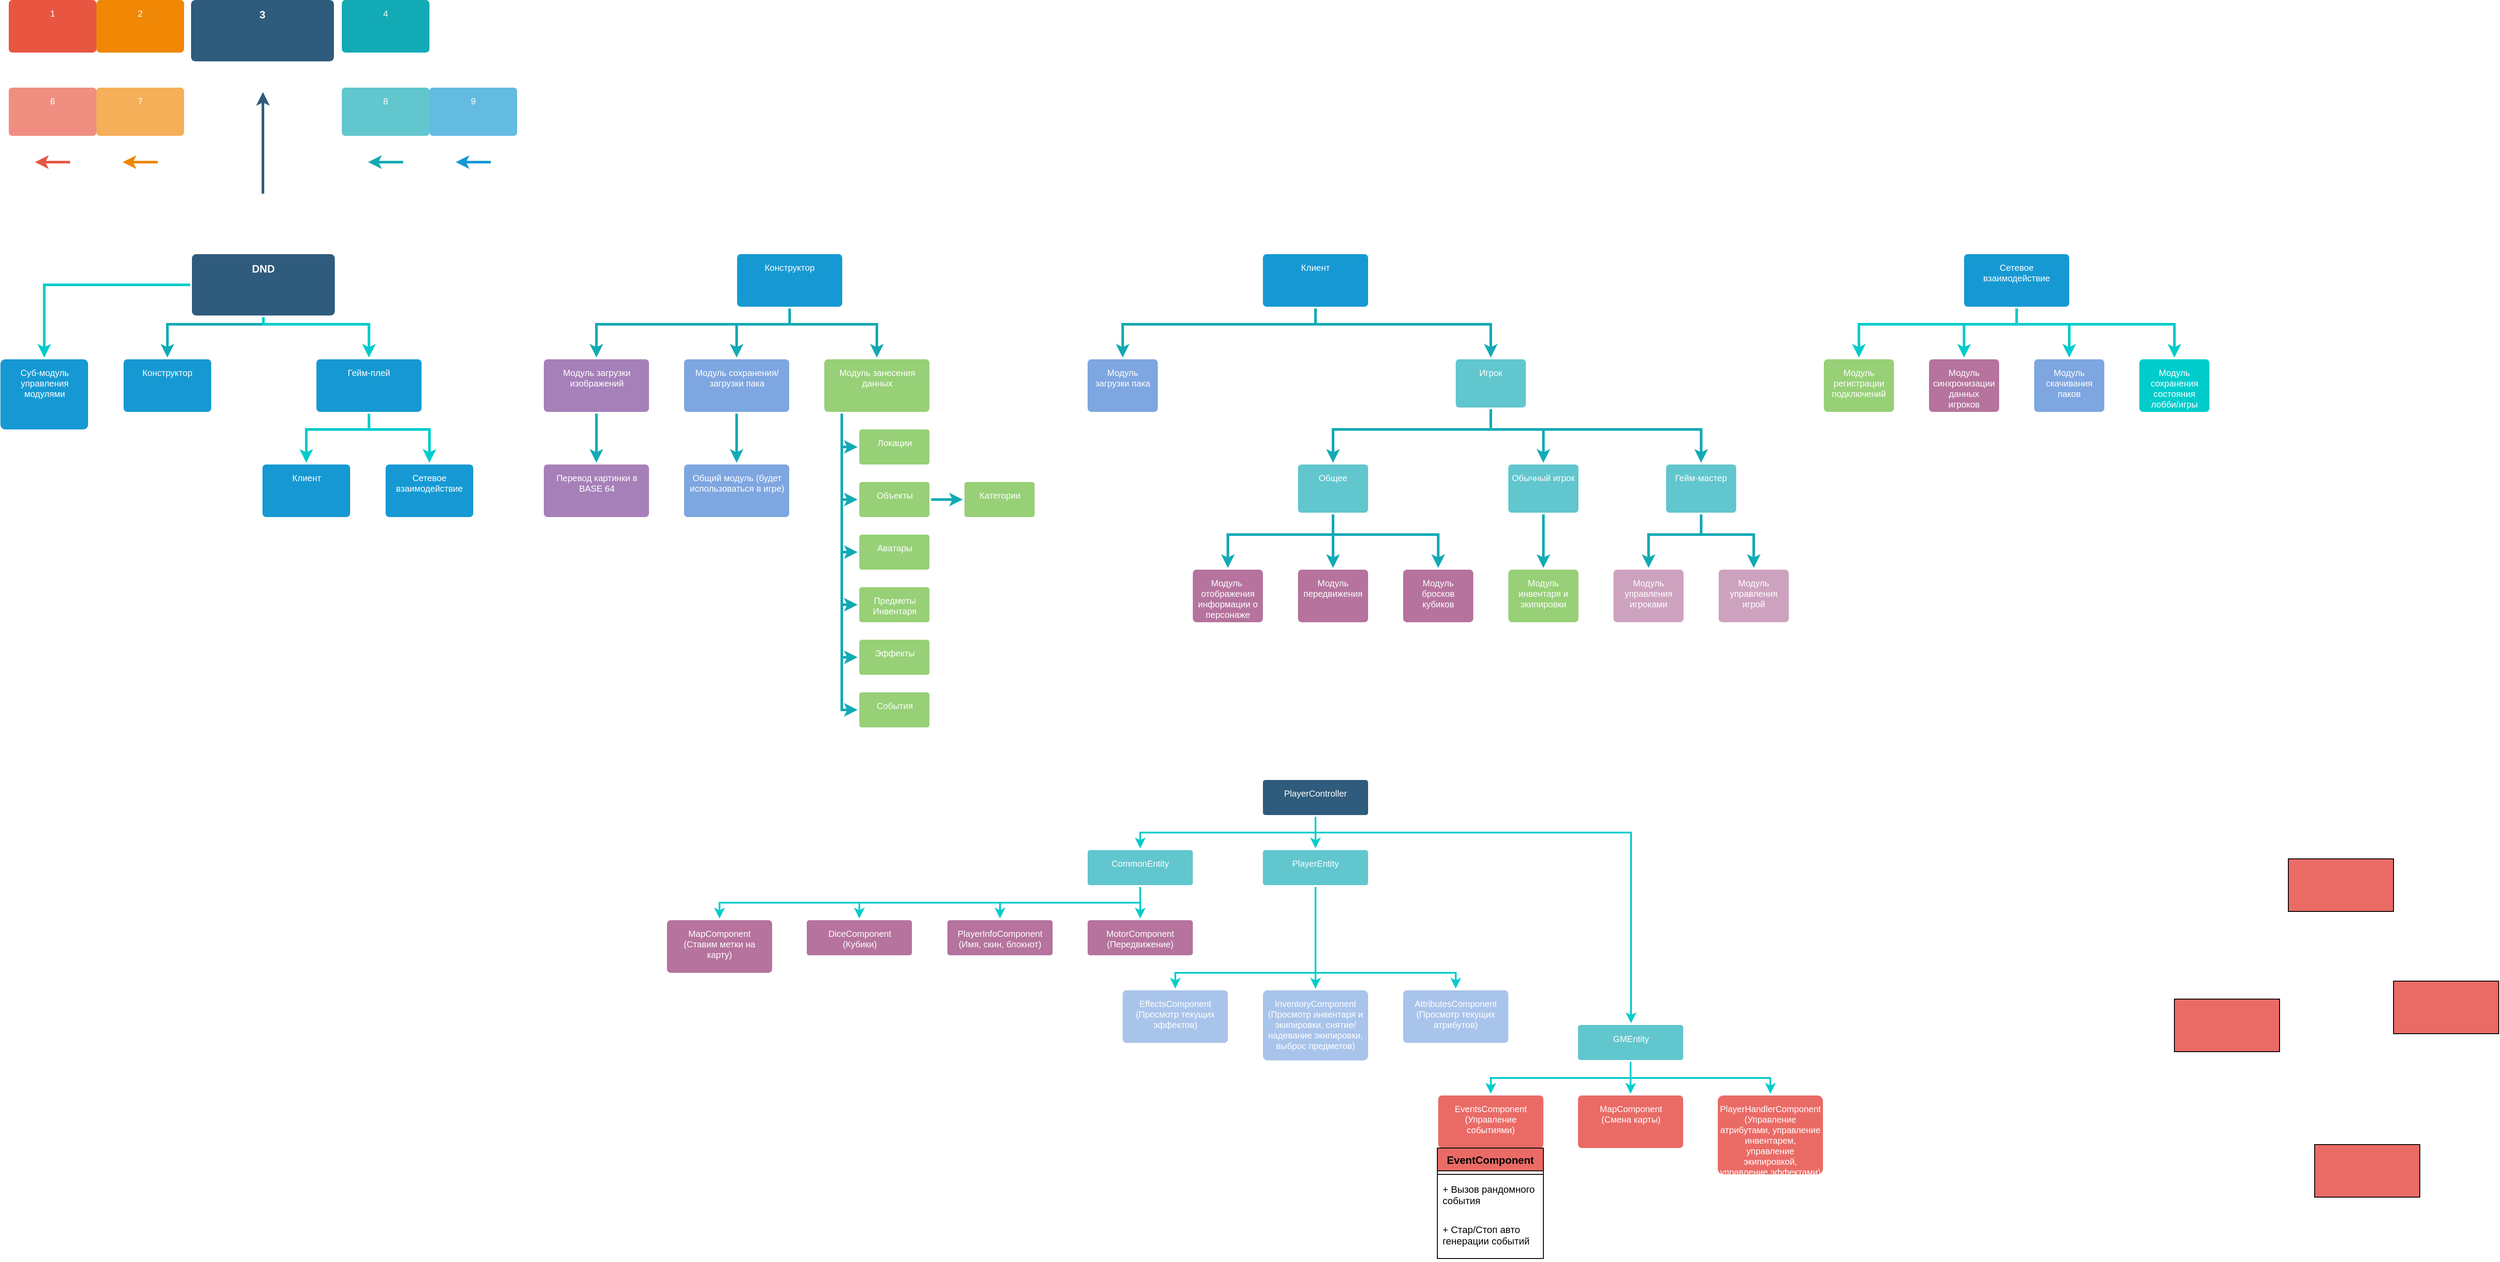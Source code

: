 <mxfile version="11.1.4" type="device"><diagram id="6a731a19-8d31-9384-78a2-239565b7b9f0" name="Page-1"><mxGraphModel dx="1585" dy="1262" grid="1" gridSize="10" guides="1" tooltips="1" connect="1" arrows="1" fold="1" page="1" pageScale="1" pageWidth="600" pageHeight="600" background="#ffffff" math="0" shadow="0"><root><mxCell id="0"/><mxCell id="1" parent="0"/><mxCell id="619mCQ2Z58gHVbzveCcw-1781" value="1" style="rounded=1;whiteSpace=wrap;html=1;shadow=0;labelBackgroundColor=none;strokeColor=none;strokeWidth=3;fillColor=#E85642;fontFamily=Helvetica;fontSize=10;fontColor=#FFFFFF;align=center;spacing=5;fontStyle=0;arcSize=7;perimeterSpacing=2;verticalAlign=top;" parent="1" vertex="1"><mxGeometry x="9" y="-250" width="100" height="60" as="geometry"/></mxCell><mxCell id="619mCQ2Z58gHVbzveCcw-1783" value="2" style="rounded=1;whiteSpace=wrap;html=1;shadow=0;labelBackgroundColor=none;strokeColor=none;strokeWidth=3;fillColor=#F08705;fontFamily=Helvetica;fontSize=10;fontColor=#FFFFFF;align=center;spacing=5;fontStyle=0;arcSize=7;perimeterSpacing=2;verticalAlign=top;" parent="1" vertex="1"><mxGeometry x="109" y="-250" width="100" height="60" as="geometry"/></mxCell><mxCell id="619mCQ2Z58gHVbzveCcw-1784" value="4" style="rounded=1;whiteSpace=wrap;html=1;shadow=0;labelBackgroundColor=none;strokeColor=none;strokeWidth=3;fillColor=#12AAB5;fontFamily=Helvetica;fontSize=10;fontColor=#FFFFFF;align=center;spacing=5;fontStyle=0;arcSize=7;perimeterSpacing=2;verticalAlign=top;" parent="1" vertex="1"><mxGeometry x="389" y="-250" width="100" height="60" as="geometry"/></mxCell><mxCell id="619mCQ2Z58gHVbzveCcw-1785" value="Клиент" style="rounded=1;whiteSpace=wrap;html=1;shadow=0;labelBackgroundColor=none;strokeColor=none;strokeWidth=3;fillColor=#1699D3;fontFamily=Helvetica;fontSize=10;fontColor=#FFFFFF;align=center;spacing=5;fontStyle=0;arcSize=7;perimeterSpacing=2;verticalAlign=top;" parent="1" vertex="1"><mxGeometry x="298.5" y="280" width="100" height="60" as="geometry"/></mxCell><mxCell id="619mCQ2Z58gHVbzveCcw-1786" value="3" style="rounded=1;whiteSpace=wrap;html=1;shadow=0;labelBackgroundColor=none;strokeColor=none;strokeWidth=3;fillColor=#2F5B7C;fontFamily=Helvetica;fontSize=12;fontColor=#FFFFFF;align=center;fontStyle=1;spacing=5;arcSize=7;perimeterSpacing=2;verticalAlign=top;" parent="1" vertex="1"><mxGeometry x="217" y="-250" width="163" height="70" as="geometry"/></mxCell><mxCell id="619mCQ2Z58gHVbzveCcw-1787" value="6" style="rounded=1;whiteSpace=wrap;html=1;shadow=0;labelBackgroundColor=none;strokeColor=none;strokeWidth=3;fillColor=#f08e81;fontFamily=Helvetica;fontSize=10;fontColor=#FFFFFF;align=center;spacing=5;fontStyle=0;arcSize=7;perimeterSpacing=2;verticalAlign=top;" parent="1" vertex="1"><mxGeometry x="9" y="-150" width="100" height="55" as="geometry"/></mxCell><mxCell id="619mCQ2Z58gHVbzveCcw-1788" value="7" style="rounded=1;whiteSpace=wrap;html=1;shadow=0;labelBackgroundColor=none;strokeColor=none;strokeWidth=3;fillColor=#F5AF58;fontFamily=Helvetica;fontSize=10;fontColor=#FFFFFF;align=center;spacing=5;arcSize=7;perimeterSpacing=2;fontStyle=0;verticalAlign=top;" parent="1" vertex="1"><mxGeometry x="109" y="-150" width="100" height="55" as="geometry"/></mxCell><mxCell id="619mCQ2Z58gHVbzveCcw-1790" value="8" style="rounded=1;whiteSpace=wrap;html=1;shadow=0;labelBackgroundColor=none;strokeColor=none;strokeWidth=3;fillColor=#61C6CE;fontFamily=Helvetica;fontSize=10;fontColor=#FFFFFF;align=center;spacing=5;fontStyle=0;arcSize=7;perimeterSpacing=2;verticalAlign=top;" parent="1" vertex="1"><mxGeometry x="389" y="-150" width="100" height="55" as="geometry"/></mxCell><mxCell id="619mCQ2Z58gHVbzveCcw-1793" value="9" style="rounded=1;whiteSpace=wrap;html=1;shadow=0;labelBackgroundColor=none;strokeColor=none;strokeWidth=3;fillColor=#64BBE2;fontFamily=Helvetica;fontSize=10;fontColor=#FFFFFF;align=center;spacing=5;arcSize=7;perimeterSpacing=2;fontStyle=0;verticalAlign=top;" parent="1" vertex="1"><mxGeometry x="489" y="-150" width="100" height="55" as="geometry"/></mxCell><mxCell id="619mCQ2Z58gHVbzveCcw-1796" value="" style="edgeStyle=none;rounded=1;jumpStyle=none;html=1;shadow=0;labelBackgroundColor=none;startArrow=none;startFill=0;jettySize=auto;orthogonalLoop=1;strokeColor=#E85642;strokeWidth=3;fontFamily=Helvetica;fontSize=14;fontColor=#FFFFFF;spacing=5;fontStyle=1;fillColor=#b0e3e6;" parent="1" edge="1"><mxGeometry relative="1" as="geometry"><mxPoint x="79" y="-65" as="sourcePoint"/><mxPoint x="39" y="-65" as="targetPoint"/></mxGeometry></mxCell><mxCell id="619mCQ2Z58gHVbzveCcw-1797" value="" style="edgeStyle=none;rounded=1;jumpStyle=none;html=1;shadow=0;labelBackgroundColor=none;startArrow=none;startFill=0;jettySize=auto;orthogonalLoop=1;strokeColor=#F08705;strokeWidth=3;fontFamily=Helvetica;fontSize=14;fontColor=#FFFFFF;spacing=5;fontStyle=1;fillColor=#b0e3e6;" parent="1" edge="1"><mxGeometry relative="1" as="geometry"><mxPoint x="179" y="-65" as="sourcePoint"/><mxPoint x="139" y="-65" as="targetPoint"/></mxGeometry></mxCell><mxCell id="619mCQ2Z58gHVbzveCcw-1798" value="" style="edgeStyle=none;rounded=1;jumpStyle=none;html=1;shadow=0;labelBackgroundColor=none;startArrow=none;startFill=0;jettySize=auto;orthogonalLoop=1;strokeColor=#12AAB5;strokeWidth=3;fontFamily=Helvetica;fontSize=14;fontColor=#FFFFFF;spacing=5;fontStyle=1;fillColor=#b0e3e6;" parent="1" edge="1"><mxGeometry relative="1" as="geometry"><mxPoint x="459" y="-65" as="sourcePoint"/><mxPoint x="419" y="-65" as="targetPoint"/></mxGeometry></mxCell><mxCell id="619mCQ2Z58gHVbzveCcw-1799" value="" style="edgeStyle=none;rounded=1;jumpStyle=none;html=1;shadow=0;labelBackgroundColor=none;startArrow=none;startFill=0;jettySize=auto;orthogonalLoop=1;strokeColor=#1699D3;strokeWidth=3;fontFamily=Helvetica;fontSize=14;fontColor=#FFFFFF;spacing=5;fontStyle=1;fillColor=#b0e3e6;" parent="1" edge="1"><mxGeometry relative="1" as="geometry"><mxPoint x="559" y="-65" as="sourcePoint"/><mxPoint x="519" y="-65" as="targetPoint"/></mxGeometry></mxCell><mxCell id="619mCQ2Z58gHVbzveCcw-1801" value="" style="edgeStyle=none;rounded=0;jumpStyle=none;html=1;shadow=0;labelBackgroundColor=none;startArrow=none;startFill=0;endArrow=classic;endFill=1;jettySize=auto;orthogonalLoop=1;strokeColor=#2F5B7C;strokeWidth=3;fontFamily=Helvetica;fontSize=16;fontColor=#23445D;spacing=5;" parent="1" edge="1"><mxGeometry relative="1" as="geometry"><mxPoint x="299" y="-29" as="sourcePoint"/><mxPoint x="299" y="-145.0" as="targetPoint"/></mxGeometry></mxCell><mxCell id="kPQQDektkyVOvKK3KFcQ-6" style="edgeStyle=orthogonalEdgeStyle;rounded=0;orthogonalLoop=1;jettySize=auto;html=1;entryX=0.5;entryY=0;entryDx=0;entryDy=0;strokeColor=#12AAB5;strokeWidth=3;" parent="1" source="kPQQDektkyVOvKK3KFcQ-1" target="kPQQDektkyVOvKK3KFcQ-4" edge="1"><mxGeometry relative="1" as="geometry"><Array as="points"><mxPoint x="299" y="120"/><mxPoint x="190" y="120"/></Array></mxGeometry></mxCell><mxCell id="kPQQDektkyVOvKK3KFcQ-91" style="edgeStyle=orthogonalEdgeStyle;rounded=0;orthogonalLoop=1;jettySize=auto;html=1;entryX=0.5;entryY=0;entryDx=0;entryDy=0;strokeColor=#00CCCC;strokeWidth=3;" parent="1" source="kPQQDektkyVOvKK3KFcQ-1" target="kPQQDektkyVOvKK3KFcQ-88" edge="1"><mxGeometry relative="1" as="geometry"><Array as="points"><mxPoint x="299" y="120"/><mxPoint x="420" y="120"/></Array></mxGeometry></mxCell><mxCell id="kPQQDektkyVOvKK3KFcQ-92" style="edgeStyle=orthogonalEdgeStyle;rounded=0;orthogonalLoop=1;jettySize=auto;html=1;entryX=0.5;entryY=0;entryDx=0;entryDy=0;strokeColor=#00CCCC;strokeWidth=3;" parent="1" source="kPQQDektkyVOvKK3KFcQ-1" target="kPQQDektkyVOvKK3KFcQ-86" edge="1"><mxGeometry relative="1" as="geometry"/></mxCell><mxCell id="kPQQDektkyVOvKK3KFcQ-1" value="DND" style="rounded=1;whiteSpace=wrap;html=1;shadow=0;labelBackgroundColor=none;strokeColor=none;strokeWidth=3;fillColor=#2F5B7C;fontFamily=Helvetica;fontSize=12;fontColor=#FFFFFF;align=center;fontStyle=1;spacing=5;arcSize=7;perimeterSpacing=2;verticalAlign=top;" parent="1" vertex="1"><mxGeometry x="218" y="40" width="163" height="70" as="geometry"/></mxCell><mxCell id="kPQQDektkyVOvKK3KFcQ-4" value="Конструктор" style="rounded=1;whiteSpace=wrap;html=1;shadow=0;labelBackgroundColor=none;strokeColor=none;strokeWidth=3;fillColor=#1699D3;fontFamily=Helvetica;fontSize=10;fontColor=#FFFFFF;align=center;spacing=5;fontStyle=0;arcSize=7;perimeterSpacing=2;verticalAlign=top;" parent="1" vertex="1"><mxGeometry x="140" y="160" width="100" height="60" as="geometry"/></mxCell><mxCell id="kPQQDektkyVOvKK3KFcQ-5" value="Сетевое&lt;br&gt;взаимодействие" style="rounded=1;whiteSpace=wrap;html=1;shadow=0;labelBackgroundColor=none;strokeColor=none;strokeWidth=3;fillColor=#1699D3;fontFamily=Helvetica;fontSize=10;fontColor=#FFFFFF;align=center;spacing=5;fontStyle=0;arcSize=7;perimeterSpacing=2;verticalAlign=top;" parent="1" vertex="1"><mxGeometry x="439" y="280" width="100" height="60" as="geometry"/></mxCell><mxCell id="kPQQDektkyVOvKK3KFcQ-11" style="edgeStyle=orthogonalEdgeStyle;rounded=0;orthogonalLoop=1;jettySize=auto;html=1;entryX=0.5;entryY=0;entryDx=0;entryDy=0;strokeColor=#12AAB5;strokeWidth=3;" parent="1" source="kPQQDektkyVOvKK3KFcQ-8" target="kPQQDektkyVOvKK3KFcQ-9" edge="1"><mxGeometry relative="1" as="geometry"><Array as="points"><mxPoint x="900" y="120"/><mxPoint x="679" y="120"/></Array></mxGeometry></mxCell><mxCell id="kPQQDektkyVOvKK3KFcQ-14" style="edgeStyle=orthogonalEdgeStyle;rounded=0;orthogonalLoop=1;jettySize=auto;html=1;entryX=0.5;entryY=0;entryDx=0;entryDy=0;strokeColor=#12AAB5;strokeWidth=3;" parent="1" source="kPQQDektkyVOvKK3KFcQ-8" target="kPQQDektkyVOvKK3KFcQ-13" edge="1"><mxGeometry relative="1" as="geometry"><Array as="points"><mxPoint x="900" y="120"/><mxPoint x="839" y="120"/></Array></mxGeometry></mxCell><mxCell id="kPQQDektkyVOvKK3KFcQ-18" style="edgeStyle=orthogonalEdgeStyle;rounded=0;orthogonalLoop=1;jettySize=auto;html=1;entryX=0.5;entryY=0;entryDx=0;entryDy=0;strokeColor=#12AAB5;strokeWidth=3;" parent="1" source="kPQQDektkyVOvKK3KFcQ-8" target="kPQQDektkyVOvKK3KFcQ-17" edge="1"><mxGeometry relative="1" as="geometry"><Array as="points"><mxPoint x="900" y="120"/><mxPoint x="999" y="120"/></Array></mxGeometry></mxCell><mxCell id="kPQQDektkyVOvKK3KFcQ-8" value="Конструктор" style="rounded=1;whiteSpace=wrap;html=1;shadow=0;labelBackgroundColor=none;strokeColor=none;strokeWidth=3;fillColor=#1699D3;fontFamily=Helvetica;fontSize=10;fontColor=#FFFFFF;align=center;spacing=5;fontStyle=0;arcSize=7;perimeterSpacing=2;verticalAlign=top;" parent="1" vertex="1"><mxGeometry x="840" y="40" width="120" height="60" as="geometry"/></mxCell><mxCell id="kPQQDektkyVOvKK3KFcQ-12" style="edgeStyle=orthogonalEdgeStyle;rounded=0;orthogonalLoop=1;jettySize=auto;html=1;entryX=0.5;entryY=0;entryDx=0;entryDy=0;strokeColor=#12AAB5;strokeWidth=3;" parent="1" source="kPQQDektkyVOvKK3KFcQ-9" target="kPQQDektkyVOvKK3KFcQ-10" edge="1"><mxGeometry relative="1" as="geometry"/></mxCell><mxCell id="kPQQDektkyVOvKK3KFcQ-9" value="Модуль загрузки изображений" style="rounded=1;whiteSpace=wrap;html=1;shadow=0;labelBackgroundColor=none;strokeColor=none;strokeWidth=3;fillColor=#A680B8;fontFamily=Helvetica;fontSize=10;fontColor=#FFFFFF;align=center;spacing=5;fontStyle=0;arcSize=7;perimeterSpacing=2;verticalAlign=top;" parent="1" vertex="1"><mxGeometry x="619.5" y="160" width="120" height="60" as="geometry"/></mxCell><mxCell id="kPQQDektkyVOvKK3KFcQ-10" value="Перевод картинки в BASE 64" style="rounded=1;whiteSpace=wrap;html=1;shadow=0;labelBackgroundColor=none;strokeColor=none;strokeWidth=3;fillColor=#A680B8;fontFamily=Helvetica;fontSize=10;fontColor=#FFFFFF;align=center;spacing=5;fontStyle=0;arcSize=7;perimeterSpacing=2;verticalAlign=top;" parent="1" vertex="1"><mxGeometry x="619.5" y="280" width="120" height="60" as="geometry"/></mxCell><mxCell id="kPQQDektkyVOvKK3KFcQ-16" style="edgeStyle=orthogonalEdgeStyle;rounded=0;orthogonalLoop=1;jettySize=auto;html=1;entryX=0.5;entryY=0;entryDx=0;entryDy=0;strokeColor=#12AAB5;strokeWidth=3;" parent="1" source="kPQQDektkyVOvKK3KFcQ-13" target="kPQQDektkyVOvKK3KFcQ-15" edge="1"><mxGeometry relative="1" as="geometry"/></mxCell><mxCell id="kPQQDektkyVOvKK3KFcQ-13" value="Модуль сохранения/загрузки пака" style="rounded=1;whiteSpace=wrap;html=1;shadow=0;labelBackgroundColor=none;strokeColor=none;strokeWidth=3;fillColor=#7EA6E0;fontFamily=Helvetica;fontSize=10;fontColor=#FFFFFF;align=center;spacing=5;fontStyle=0;arcSize=7;perimeterSpacing=2;verticalAlign=top;" parent="1" vertex="1"><mxGeometry x="779.5" y="160" width="120" height="60" as="geometry"/></mxCell><mxCell id="kPQQDektkyVOvKK3KFcQ-15" value="Общий модуль (будет использоваться в игре)" style="rounded=1;whiteSpace=wrap;html=1;shadow=0;labelBackgroundColor=none;strokeColor=none;strokeWidth=3;fillColor=#7EA6E0;fontFamily=Helvetica;fontSize=10;fontColor=#FFFFFF;align=center;spacing=5;fontStyle=0;arcSize=7;perimeterSpacing=2;verticalAlign=top;" parent="1" vertex="1"><mxGeometry x="779.5" y="280" width="120" height="60" as="geometry"/></mxCell><mxCell id="kPQQDektkyVOvKK3KFcQ-25" style="edgeStyle=orthogonalEdgeStyle;rounded=0;orthogonalLoop=1;jettySize=auto;html=1;entryX=0;entryY=0.5;entryDx=0;entryDy=0;strokeColor=#12AAB5;strokeWidth=3;" parent="1" source="kPQQDektkyVOvKK3KFcQ-17" target="kPQQDektkyVOvKK3KFcQ-19" edge="1"><mxGeometry relative="1" as="geometry"><Array as="points"><mxPoint x="959.5" y="260"/></Array></mxGeometry></mxCell><mxCell id="kPQQDektkyVOvKK3KFcQ-26" style="edgeStyle=orthogonalEdgeStyle;rounded=0;orthogonalLoop=1;jettySize=auto;html=1;entryX=0;entryY=0.5;entryDx=0;entryDy=0;strokeColor=#12AAB5;strokeWidth=3;" parent="1" source="kPQQDektkyVOvKK3KFcQ-17" target="kPQQDektkyVOvKK3KFcQ-20" edge="1"><mxGeometry relative="1" as="geometry"><Array as="points"><mxPoint x="959.5" y="320"/></Array></mxGeometry></mxCell><mxCell id="kPQQDektkyVOvKK3KFcQ-27" style="edgeStyle=orthogonalEdgeStyle;rounded=0;orthogonalLoop=1;jettySize=auto;html=1;entryX=0;entryY=0.5;entryDx=0;entryDy=0;strokeColor=#12AAB5;strokeWidth=3;" parent="1" source="kPQQDektkyVOvKK3KFcQ-17" target="kPQQDektkyVOvKK3KFcQ-21" edge="1"><mxGeometry relative="1" as="geometry"><Array as="points"><mxPoint x="959.5" y="380"/></Array></mxGeometry></mxCell><mxCell id="kPQQDektkyVOvKK3KFcQ-28" style="edgeStyle=orthogonalEdgeStyle;rounded=0;orthogonalLoop=1;jettySize=auto;html=1;entryX=0;entryY=0.5;entryDx=0;entryDy=0;strokeColor=#12AAB5;strokeWidth=3;" parent="1" source="kPQQDektkyVOvKK3KFcQ-17" target="kPQQDektkyVOvKK3KFcQ-22" edge="1"><mxGeometry relative="1" as="geometry"><Array as="points"><mxPoint x="959.5" y="440"/></Array></mxGeometry></mxCell><mxCell id="kPQQDektkyVOvKK3KFcQ-29" style="edgeStyle=orthogonalEdgeStyle;rounded=0;orthogonalLoop=1;jettySize=auto;html=1;entryX=0;entryY=0.5;entryDx=0;entryDy=0;strokeColor=#12AAB5;strokeWidth=3;" parent="1" source="kPQQDektkyVOvKK3KFcQ-17" target="kPQQDektkyVOvKK3KFcQ-23" edge="1"><mxGeometry relative="1" as="geometry"><Array as="points"><mxPoint x="959.5" y="500"/></Array></mxGeometry></mxCell><mxCell id="kPQQDektkyVOvKK3KFcQ-30" style="edgeStyle=orthogonalEdgeStyle;rounded=0;orthogonalLoop=1;jettySize=auto;html=1;entryX=0;entryY=0.5;entryDx=0;entryDy=0;strokeColor=#12AAB5;strokeWidth=3;" parent="1" source="kPQQDektkyVOvKK3KFcQ-17" target="kPQQDektkyVOvKK3KFcQ-24" edge="1"><mxGeometry relative="1" as="geometry"><Array as="points"><mxPoint x="959.5" y="560"/></Array></mxGeometry></mxCell><mxCell id="kPQQDektkyVOvKK3KFcQ-17" value="Модуль занесения данных" style="rounded=1;whiteSpace=wrap;html=1;shadow=0;labelBackgroundColor=none;strokeColor=none;strokeWidth=3;fillColor=#97D077;fontFamily=Helvetica;fontSize=10;fontColor=#FFFFFF;align=center;spacing=5;fontStyle=0;arcSize=7;perimeterSpacing=2;verticalAlign=top;" parent="1" vertex="1"><mxGeometry x="939.5" y="160" width="120" height="60" as="geometry"/></mxCell><mxCell id="kPQQDektkyVOvKK3KFcQ-19" value="Локации" style="rounded=1;whiteSpace=wrap;html=1;shadow=0;labelBackgroundColor=none;strokeColor=none;strokeWidth=3;fillColor=#97D077;fontFamily=Helvetica;fontSize=10;fontColor=#FFFFFF;align=center;spacing=5;fontStyle=0;arcSize=7;perimeterSpacing=2;verticalAlign=top;" parent="1" vertex="1"><mxGeometry x="979.5" y="240" width="80" height="40" as="geometry"/></mxCell><mxCell id="kPQQDektkyVOvKK3KFcQ-32" style="edgeStyle=orthogonalEdgeStyle;rounded=0;orthogonalLoop=1;jettySize=auto;html=1;entryX=0;entryY=0.5;entryDx=0;entryDy=0;strokeColor=#12AAB5;strokeWidth=3;" parent="1" source="kPQQDektkyVOvKK3KFcQ-20" target="kPQQDektkyVOvKK3KFcQ-31" edge="1"><mxGeometry relative="1" as="geometry"/></mxCell><mxCell id="kPQQDektkyVOvKK3KFcQ-20" value="Объекты" style="rounded=1;whiteSpace=wrap;html=1;shadow=0;labelBackgroundColor=none;strokeColor=none;strokeWidth=3;fillColor=#97D077;fontFamily=Helvetica;fontSize=10;fontColor=#FFFFFF;align=center;spacing=5;fontStyle=0;arcSize=7;perimeterSpacing=2;verticalAlign=top;" parent="1" vertex="1"><mxGeometry x="979.5" y="300" width="80" height="40" as="geometry"/></mxCell><mxCell id="kPQQDektkyVOvKK3KFcQ-21" value="Аватары" style="rounded=1;whiteSpace=wrap;html=1;shadow=0;labelBackgroundColor=none;strokeColor=none;strokeWidth=3;fillColor=#97D077;fontFamily=Helvetica;fontSize=10;fontColor=#FFFFFF;align=center;spacing=5;fontStyle=0;arcSize=7;perimeterSpacing=2;verticalAlign=top;" parent="1" vertex="1"><mxGeometry x="979.5" y="360" width="80" height="40" as="geometry"/></mxCell><mxCell id="kPQQDektkyVOvKK3KFcQ-22" value="Предметы&lt;br&gt;Инвентаря" style="rounded=1;whiteSpace=wrap;html=1;shadow=0;labelBackgroundColor=none;strokeColor=none;strokeWidth=3;fillColor=#97D077;fontFamily=Helvetica;fontSize=10;fontColor=#FFFFFF;align=center;spacing=5;fontStyle=0;arcSize=7;perimeterSpacing=2;verticalAlign=top;" parent="1" vertex="1"><mxGeometry x="979.5" y="420" width="80" height="40" as="geometry"/></mxCell><mxCell id="kPQQDektkyVOvKK3KFcQ-23" value="Эффекты" style="rounded=1;whiteSpace=wrap;html=1;shadow=0;labelBackgroundColor=none;strokeColor=none;strokeWidth=3;fillColor=#97D077;fontFamily=Helvetica;fontSize=10;fontColor=#FFFFFF;align=center;spacing=5;fontStyle=0;arcSize=7;perimeterSpacing=2;verticalAlign=top;" parent="1" vertex="1"><mxGeometry x="979.5" y="480" width="80" height="40" as="geometry"/></mxCell><mxCell id="kPQQDektkyVOvKK3KFcQ-24" value="События" style="rounded=1;whiteSpace=wrap;html=1;shadow=0;labelBackgroundColor=none;strokeColor=none;strokeWidth=3;fillColor=#97D077;fontFamily=Helvetica;fontSize=10;fontColor=#FFFFFF;align=center;spacing=5;fontStyle=0;arcSize=7;perimeterSpacing=2;verticalAlign=top;" parent="1" vertex="1"><mxGeometry x="979.5" y="540" width="80" height="40" as="geometry"/></mxCell><mxCell id="kPQQDektkyVOvKK3KFcQ-31" value="Категории" style="rounded=1;whiteSpace=wrap;html=1;shadow=0;labelBackgroundColor=none;strokeColor=none;strokeWidth=3;fillColor=#97D077;fontFamily=Helvetica;fontSize=10;fontColor=#FFFFFF;align=center;spacing=5;fontStyle=0;arcSize=7;perimeterSpacing=2;verticalAlign=top;" parent="1" vertex="1"><mxGeometry x="1099.5" y="300" width="80" height="40" as="geometry"/></mxCell><mxCell id="kPQQDektkyVOvKK3KFcQ-37" style="edgeStyle=orthogonalEdgeStyle;rounded=0;orthogonalLoop=1;jettySize=auto;html=1;entryX=0.5;entryY=0;entryDx=0;entryDy=0;strokeColor=#12AAB5;strokeWidth=3;" parent="1" source="kPQQDektkyVOvKK3KFcQ-33" target="kPQQDektkyVOvKK3KFcQ-35" edge="1"><mxGeometry relative="1" as="geometry"><Array as="points"><mxPoint x="1500" y="120"/><mxPoint x="1280" y="120"/></Array></mxGeometry></mxCell><mxCell id="kPQQDektkyVOvKK3KFcQ-50" style="edgeStyle=orthogonalEdgeStyle;rounded=0;orthogonalLoop=1;jettySize=auto;html=1;entryX=0.5;entryY=0;entryDx=0;entryDy=0;strokeColor=#12AAB5;strokeWidth=3;" parent="1" source="kPQQDektkyVOvKK3KFcQ-33" target="kPQQDektkyVOvKK3KFcQ-46" edge="1"><mxGeometry relative="1" as="geometry"><Array as="points"><mxPoint x="1500" y="120"/><mxPoint x="1700" y="120"/></Array></mxGeometry></mxCell><mxCell id="kPQQDektkyVOvKK3KFcQ-33" value="Клиент" style="rounded=1;whiteSpace=wrap;html=1;shadow=0;labelBackgroundColor=none;strokeColor=none;strokeWidth=3;fillColor=#1699D3;fontFamily=Helvetica;fontSize=10;fontColor=#FFFFFF;align=center;spacing=5;fontStyle=0;arcSize=7;perimeterSpacing=2;verticalAlign=top;" parent="1" vertex="1"><mxGeometry x="1440" y="40" width="120" height="60" as="geometry"/></mxCell><mxCell id="kPQQDektkyVOvKK3KFcQ-35" value="Модуль загрузки пака" style="rounded=1;whiteSpace=wrap;html=1;shadow=0;labelBackgroundColor=none;strokeColor=none;strokeWidth=3;fillColor=#7EA6E0;fontFamily=Helvetica;fontSize=10;fontColor=#FFFFFF;align=center;spacing=5;fontStyle=0;arcSize=7;perimeterSpacing=2;verticalAlign=top;" parent="1" vertex="1"><mxGeometry x="1240" y="160" width="80" height="60" as="geometry"/></mxCell><mxCell id="kPQQDektkyVOvKK3KFcQ-56" style="edgeStyle=orthogonalEdgeStyle;rounded=0;orthogonalLoop=1;jettySize=auto;html=1;entryX=0.5;entryY=0;entryDx=0;entryDy=0;strokeColor=#12AAB5;strokeWidth=3;" parent="1" source="kPQQDektkyVOvKK3KFcQ-46" target="kPQQDektkyVOvKK3KFcQ-55" edge="1"><mxGeometry relative="1" as="geometry"><Array as="points"><mxPoint x="1700" y="240"/><mxPoint x="1520" y="240"/></Array></mxGeometry></mxCell><mxCell id="kPQQDektkyVOvKK3KFcQ-66" style="edgeStyle=orthogonalEdgeStyle;rounded=0;orthogonalLoop=1;jettySize=auto;html=1;entryX=0.5;entryY=0;entryDx=0;entryDy=0;strokeColor=#12AAB5;strokeWidth=3;" parent="1" source="kPQQDektkyVOvKK3KFcQ-46" target="kPQQDektkyVOvKK3KFcQ-60" edge="1"><mxGeometry relative="1" as="geometry"><Array as="points"><mxPoint x="1700" y="240"/><mxPoint x="1760" y="240"/></Array></mxGeometry></mxCell><mxCell id="kPQQDektkyVOvKK3KFcQ-68" style="edgeStyle=orthogonalEdgeStyle;rounded=0;orthogonalLoop=1;jettySize=auto;html=1;entryX=0.5;entryY=0;entryDx=0;entryDy=0;strokeColor=#12AAB5;strokeWidth=3;" parent="1" source="kPQQDektkyVOvKK3KFcQ-46" target="kPQQDektkyVOvKK3KFcQ-67" edge="1"><mxGeometry relative="1" as="geometry"><Array as="points"><mxPoint x="1700" y="240"/><mxPoint x="1940" y="240"/></Array></mxGeometry></mxCell><mxCell id="kPQQDektkyVOvKK3KFcQ-46" value="Игрок" style="rounded=1;whiteSpace=wrap;html=1;shadow=0;labelBackgroundColor=none;strokeColor=none;strokeWidth=3;fillColor=#61C6CE;fontFamily=Helvetica;fontSize=10;fontColor=#FFFFFF;align=center;spacing=5;fontStyle=0;arcSize=7;perimeterSpacing=2;verticalAlign=top;" parent="1" vertex="1"><mxGeometry x="1660" y="160" width="80" height="55" as="geometry"/></mxCell><mxCell id="kPQQDektkyVOvKK3KFcQ-52" value="Модуль&amp;nbsp; отображения информации о персонаже" style="rounded=1;whiteSpace=wrap;html=1;shadow=0;labelBackgroundColor=none;strokeColor=none;strokeWidth=3;fillColor=#B5739D;fontFamily=Helvetica;fontSize=10;fontColor=#FFFFFF;align=center;spacing=5;fontStyle=0;arcSize=7;perimeterSpacing=2;verticalAlign=top;" parent="1" vertex="1"><mxGeometry x="1360" y="400" width="80" height="60" as="geometry"/></mxCell><mxCell id="kPQQDektkyVOvKK3KFcQ-53" value="Модуль передвижения" style="rounded=1;whiteSpace=wrap;html=1;shadow=0;labelBackgroundColor=none;strokeColor=none;strokeWidth=3;fillColor=#B5739D;fontFamily=Helvetica;fontSize=10;fontColor=#FFFFFF;align=center;spacing=5;fontStyle=0;arcSize=7;perimeterSpacing=2;verticalAlign=top;" parent="1" vertex="1"><mxGeometry x="1480" y="400" width="80" height="60" as="geometry"/></mxCell><mxCell id="kPQQDektkyVOvKK3KFcQ-54" value="Модуль бросков кубиков" style="rounded=1;whiteSpace=wrap;html=1;shadow=0;labelBackgroundColor=none;strokeColor=none;strokeWidth=3;fillColor=#B5739D;fontFamily=Helvetica;fontSize=10;fontColor=#FFFFFF;align=center;spacing=5;fontStyle=0;arcSize=7;perimeterSpacing=2;verticalAlign=top;" parent="1" vertex="1"><mxGeometry x="1600" y="400" width="80" height="60" as="geometry"/></mxCell><mxCell id="kPQQDektkyVOvKK3KFcQ-57" style="edgeStyle=orthogonalEdgeStyle;rounded=0;orthogonalLoop=1;jettySize=auto;html=1;entryX=0.5;entryY=0;entryDx=0;entryDy=0;strokeColor=#12AAB5;strokeWidth=3;" parent="1" source="kPQQDektkyVOvKK3KFcQ-55" target="kPQQDektkyVOvKK3KFcQ-52" edge="1"><mxGeometry relative="1" as="geometry"><Array as="points"><mxPoint x="1520" y="360"/><mxPoint x="1400" y="360"/></Array></mxGeometry></mxCell><mxCell id="kPQQDektkyVOvKK3KFcQ-58" style="edgeStyle=orthogonalEdgeStyle;rounded=0;orthogonalLoop=1;jettySize=auto;html=1;entryX=0.5;entryY=0;entryDx=0;entryDy=0;strokeColor=#12AAB5;strokeWidth=3;" parent="1" source="kPQQDektkyVOvKK3KFcQ-55" target="kPQQDektkyVOvKK3KFcQ-53" edge="1"><mxGeometry relative="1" as="geometry"><Array as="points"><mxPoint x="1520" y="360"/><mxPoint x="1520" y="360"/></Array></mxGeometry></mxCell><mxCell id="kPQQDektkyVOvKK3KFcQ-59" style="edgeStyle=orthogonalEdgeStyle;rounded=0;orthogonalLoop=1;jettySize=auto;html=1;entryX=0.5;entryY=0;entryDx=0;entryDy=0;strokeColor=#12AAB5;strokeWidth=3;" parent="1" source="kPQQDektkyVOvKK3KFcQ-55" target="kPQQDektkyVOvKK3KFcQ-54" edge="1"><mxGeometry relative="1" as="geometry"><Array as="points"><mxPoint x="1520" y="360"/><mxPoint x="1640" y="360"/></Array></mxGeometry></mxCell><mxCell id="kPQQDektkyVOvKK3KFcQ-55" value="Общее" style="rounded=1;whiteSpace=wrap;html=1;shadow=0;labelBackgroundColor=none;strokeColor=none;strokeWidth=3;fillColor=#61C6CE;fontFamily=Helvetica;fontSize=10;fontColor=#FFFFFF;align=center;spacing=5;fontStyle=0;arcSize=7;perimeterSpacing=2;verticalAlign=top;" parent="1" vertex="1"><mxGeometry x="1480" y="280" width="80" height="55" as="geometry"/></mxCell><mxCell id="kPQQDektkyVOvKK3KFcQ-64" style="edgeStyle=orthogonalEdgeStyle;rounded=0;orthogonalLoop=1;jettySize=auto;html=1;strokeColor=#12AAB5;strokeWidth=3;" parent="1" source="kPQQDektkyVOvKK3KFcQ-60" target="kPQQDektkyVOvKK3KFcQ-62" edge="1"><mxGeometry relative="1" as="geometry"/></mxCell><mxCell id="kPQQDektkyVOvKK3KFcQ-60" value="Обычный игрок" style="rounded=1;whiteSpace=wrap;html=1;shadow=0;labelBackgroundColor=none;strokeColor=none;strokeWidth=3;fillColor=#61C6CE;fontFamily=Helvetica;fontSize=10;fontColor=#FFFFFF;align=center;spacing=5;fontStyle=0;arcSize=7;perimeterSpacing=2;verticalAlign=top;" parent="1" vertex="1"><mxGeometry x="1720" y="280" width="80" height="55" as="geometry"/></mxCell><mxCell id="kPQQDektkyVOvKK3KFcQ-62" value="Модуль инвентаря и экипировки" style="rounded=1;whiteSpace=wrap;html=1;shadow=0;labelBackgroundColor=none;strokeColor=none;strokeWidth=3;fillColor=#97D077;fontFamily=Helvetica;fontSize=10;fontColor=#FFFFFF;align=center;spacing=5;fontStyle=0;arcSize=7;perimeterSpacing=2;verticalAlign=top;" parent="1" vertex="1"><mxGeometry x="1720" y="400" width="80" height="60" as="geometry"/></mxCell><mxCell id="kPQQDektkyVOvKK3KFcQ-72" style="edgeStyle=orthogonalEdgeStyle;rounded=0;orthogonalLoop=1;jettySize=auto;html=1;entryX=0.5;entryY=0;entryDx=0;entryDy=0;strokeColor=#12AAB5;strokeWidth=3;" parent="1" source="kPQQDektkyVOvKK3KFcQ-67" target="kPQQDektkyVOvKK3KFcQ-71" edge="1"><mxGeometry relative="1" as="geometry"><Array as="points"><mxPoint x="1940" y="360"/><mxPoint x="1880" y="360"/></Array></mxGeometry></mxCell><mxCell id="kPQQDektkyVOvKK3KFcQ-75" style="edgeStyle=orthogonalEdgeStyle;rounded=0;orthogonalLoop=1;jettySize=auto;html=1;entryX=0.5;entryY=0;entryDx=0;entryDy=0;strokeColor=#12AAB5;strokeWidth=3;" parent="1" source="kPQQDektkyVOvKK3KFcQ-67" target="kPQQDektkyVOvKK3KFcQ-73" edge="1"><mxGeometry relative="1" as="geometry"><Array as="points"><mxPoint x="1940" y="360"/><mxPoint x="2000" y="360"/></Array></mxGeometry></mxCell><mxCell id="kPQQDektkyVOvKK3KFcQ-67" value="Гейм-мастер" style="rounded=1;whiteSpace=wrap;html=1;shadow=0;labelBackgroundColor=none;strokeColor=none;strokeWidth=3;fillColor=#61C6CE;fontFamily=Helvetica;fontSize=10;fontColor=#FFFFFF;align=center;spacing=5;fontStyle=0;arcSize=7;perimeterSpacing=2;verticalAlign=top;" parent="1" vertex="1"><mxGeometry x="1900" y="280" width="80" height="55" as="geometry"/></mxCell><mxCell id="kPQQDektkyVOvKK3KFcQ-71" value="Модуль управления игроками" style="rounded=1;whiteSpace=wrap;html=1;shadow=0;labelBackgroundColor=none;strokeColor=none;strokeWidth=3;fillColor=#CDA2BE;fontFamily=Helvetica;fontSize=10;fontColor=#FFFFFF;align=center;spacing=5;fontStyle=0;arcSize=7;perimeterSpacing=2;verticalAlign=top;" parent="1" vertex="1"><mxGeometry x="1840" y="400" width="80" height="60" as="geometry"/></mxCell><mxCell id="kPQQDektkyVOvKK3KFcQ-73" value="Модуль управления игрой" style="rounded=1;whiteSpace=wrap;html=1;shadow=0;labelBackgroundColor=none;strokeColor=none;strokeWidth=3;fillColor=#CDA2BE;fontFamily=Helvetica;fontSize=10;fontColor=#FFFFFF;align=center;spacing=5;fontStyle=0;arcSize=7;perimeterSpacing=2;verticalAlign=top;" parent="1" vertex="1"><mxGeometry x="1960" y="400" width="80" height="60" as="geometry"/></mxCell><mxCell id="kPQQDektkyVOvKK3KFcQ-79" style="edgeStyle=orthogonalEdgeStyle;rounded=0;orthogonalLoop=1;jettySize=auto;html=1;entryX=0.5;entryY=0;entryDx=0;entryDy=0;strokeColor=#00CCCC;strokeWidth=3;" parent="1" source="kPQQDektkyVOvKK3KFcQ-76" target="kPQQDektkyVOvKK3KFcQ-78" edge="1"><mxGeometry relative="1" as="geometry"><Array as="points"><mxPoint x="2300" y="120"/><mxPoint x="2120" y="120"/></Array></mxGeometry></mxCell><mxCell id="kPQQDektkyVOvKK3KFcQ-81" style="edgeStyle=orthogonalEdgeStyle;rounded=0;orthogonalLoop=1;jettySize=auto;html=1;entryX=0.5;entryY=0;entryDx=0;entryDy=0;strokeColor=#00CCCC;strokeWidth=3;" parent="1" source="kPQQDektkyVOvKK3KFcQ-76" target="kPQQDektkyVOvKK3KFcQ-80" edge="1"><mxGeometry relative="1" as="geometry"><Array as="points"><mxPoint x="2300" y="120"/><mxPoint x="2240" y="120"/></Array></mxGeometry></mxCell><mxCell id="kPQQDektkyVOvKK3KFcQ-83" style="edgeStyle=orthogonalEdgeStyle;rounded=0;orthogonalLoop=1;jettySize=auto;html=1;entryX=0.5;entryY=0;entryDx=0;entryDy=0;strokeColor=#00CCCC;strokeWidth=3;" parent="1" source="kPQQDektkyVOvKK3KFcQ-76" target="kPQQDektkyVOvKK3KFcQ-82" edge="1"><mxGeometry relative="1" as="geometry"><Array as="points"><mxPoint x="2300" y="120"/><mxPoint x="2360" y="120"/></Array></mxGeometry></mxCell><mxCell id="kPQQDektkyVOvKK3KFcQ-85" style="edgeStyle=orthogonalEdgeStyle;rounded=0;orthogonalLoop=1;jettySize=auto;html=1;entryX=0.5;entryY=0;entryDx=0;entryDy=0;strokeColor=#00CCCC;strokeWidth=3;" parent="1" source="kPQQDektkyVOvKK3KFcQ-76" target="kPQQDektkyVOvKK3KFcQ-84" edge="1"><mxGeometry relative="1" as="geometry"><Array as="points"><mxPoint x="2300" y="120"/><mxPoint x="2480" y="120"/></Array></mxGeometry></mxCell><mxCell id="kPQQDektkyVOvKK3KFcQ-76" value="Сетевое взаимодействие" style="rounded=1;whiteSpace=wrap;html=1;shadow=0;labelBackgroundColor=none;strokeColor=none;strokeWidth=3;fillColor=#1699D3;fontFamily=Helvetica;fontSize=10;fontColor=#FFFFFF;align=center;spacing=5;fontStyle=0;arcSize=7;perimeterSpacing=2;verticalAlign=top;" parent="1" vertex="1"><mxGeometry x="2240" y="40" width="120" height="60" as="geometry"/></mxCell><mxCell id="kPQQDektkyVOvKK3KFcQ-78" value="Модуль регистрации подключений" style="rounded=1;whiteSpace=wrap;html=1;shadow=0;labelBackgroundColor=none;strokeColor=none;strokeWidth=3;fillColor=#97D077;fontFamily=Helvetica;fontSize=10;fontColor=#FFFFFF;align=center;spacing=5;fontStyle=0;arcSize=7;perimeterSpacing=2;verticalAlign=top;" parent="1" vertex="1"><mxGeometry x="2080" y="160" width="80" height="60" as="geometry"/></mxCell><mxCell id="kPQQDektkyVOvKK3KFcQ-80" value="Модуль синхронизации данных игроков" style="rounded=1;whiteSpace=wrap;html=1;shadow=0;labelBackgroundColor=none;strokeColor=none;strokeWidth=3;fillColor=#B5739D;fontFamily=Helvetica;fontSize=10;fontColor=#FFFFFF;align=center;spacing=5;fontStyle=0;arcSize=7;perimeterSpacing=2;verticalAlign=top;" parent="1" vertex="1"><mxGeometry x="2200" y="160" width="80" height="60" as="geometry"/></mxCell><mxCell id="kPQQDektkyVOvKK3KFcQ-82" value="Модуль скачивания паков" style="rounded=1;whiteSpace=wrap;html=1;shadow=0;labelBackgroundColor=none;strokeColor=none;strokeWidth=3;fillColor=#7EA6E0;fontFamily=Helvetica;fontSize=10;fontColor=#FFFFFF;align=center;spacing=5;fontStyle=0;arcSize=7;perimeterSpacing=2;verticalAlign=top;" parent="1" vertex="1"><mxGeometry x="2320" y="160" width="80" height="60" as="geometry"/></mxCell><mxCell id="kPQQDektkyVOvKK3KFcQ-84" value="Модуль сохранения состояния лобби/игры" style="rounded=1;whiteSpace=wrap;html=1;shadow=0;labelBackgroundColor=none;strokeColor=none;strokeWidth=3;fillColor=#00CCCC;fontFamily=Helvetica;fontSize=10;fontColor=#FFFFFF;align=center;spacing=5;fontStyle=0;arcSize=7;perimeterSpacing=2;verticalAlign=top;" parent="1" vertex="1"><mxGeometry x="2440" y="160" width="80" height="60" as="geometry"/></mxCell><mxCell id="kPQQDektkyVOvKK3KFcQ-86" value="Суб-модуль управления модулями" style="rounded=1;whiteSpace=wrap;html=1;shadow=0;labelBackgroundColor=none;strokeColor=none;strokeWidth=3;fillColor=#1699D3;fontFamily=Helvetica;fontSize=10;fontColor=#FFFFFF;align=center;spacing=5;fontStyle=0;arcSize=7;perimeterSpacing=2;verticalAlign=top;" parent="1" vertex="1"><mxGeometry x="-0.5" y="160" width="100" height="80" as="geometry"/></mxCell><mxCell id="kPQQDektkyVOvKK3KFcQ-89" style="edgeStyle=orthogonalEdgeStyle;rounded=0;orthogonalLoop=1;jettySize=auto;html=1;entryX=0.5;entryY=0;entryDx=0;entryDy=0;strokeColor=#00CCCC;strokeWidth=3;" parent="1" source="kPQQDektkyVOvKK3KFcQ-88" target="619mCQ2Z58gHVbzveCcw-1785" edge="1"><mxGeometry relative="1" as="geometry"><Array as="points"><mxPoint x="420" y="240"/><mxPoint x="348" y="240"/></Array></mxGeometry></mxCell><mxCell id="kPQQDektkyVOvKK3KFcQ-90" style="edgeStyle=orthogonalEdgeStyle;rounded=0;orthogonalLoop=1;jettySize=auto;html=1;entryX=0.5;entryY=0;entryDx=0;entryDy=0;strokeColor=#00CCCC;strokeWidth=3;" parent="1" source="kPQQDektkyVOvKK3KFcQ-88" target="kPQQDektkyVOvKK3KFcQ-5" edge="1"><mxGeometry relative="1" as="geometry"><Array as="points"><mxPoint x="420" y="240"/><mxPoint x="489" y="240"/></Array></mxGeometry></mxCell><mxCell id="kPQQDektkyVOvKK3KFcQ-88" value="Гейм-плей" style="rounded=1;whiteSpace=wrap;html=1;shadow=0;labelBackgroundColor=none;strokeColor=none;strokeWidth=3;fillColor=#1699D3;fontFamily=Helvetica;fontSize=10;fontColor=#FFFFFF;align=center;spacing=5;fontStyle=0;arcSize=7;perimeterSpacing=2;verticalAlign=top;" parent="1" vertex="1"><mxGeometry x="360" y="160" width="120" height="60" as="geometry"/></mxCell><mxCell id="JkganaIHd-CkbvNOjCvZ-6" style="edgeStyle=orthogonalEdgeStyle;rounded=0;orthogonalLoop=1;jettySize=auto;html=1;entryX=0.5;entryY=0;entryDx=0;entryDy=0;strokeColor=#00CCCC;strokeWidth=2;" edge="1" parent="1" source="JkganaIHd-CkbvNOjCvZ-1" target="JkganaIHd-CkbvNOjCvZ-2"><mxGeometry relative="1" as="geometry"><Array as="points"><mxPoint x="1500" y="700"/><mxPoint x="1300" y="700"/></Array></mxGeometry></mxCell><mxCell id="JkganaIHd-CkbvNOjCvZ-7" style="edgeStyle=orthogonalEdgeStyle;rounded=0;orthogonalLoop=1;jettySize=auto;html=1;entryX=0.5;entryY=0;entryDx=0;entryDy=0;strokeColor=#00CCCC;strokeWidth=2;" edge="1" parent="1" source="JkganaIHd-CkbvNOjCvZ-1" target="JkganaIHd-CkbvNOjCvZ-3"><mxGeometry relative="1" as="geometry"/></mxCell><mxCell id="JkganaIHd-CkbvNOjCvZ-8" style="edgeStyle=orthogonalEdgeStyle;rounded=0;orthogonalLoop=1;jettySize=auto;html=1;strokeColor=#00CCCC;strokeWidth=2;" edge="1" parent="1" source="JkganaIHd-CkbvNOjCvZ-1" target="JkganaIHd-CkbvNOjCvZ-4"><mxGeometry relative="1" as="geometry"><Array as="points"><mxPoint x="1500" y="700"/><mxPoint x="1860" y="700"/></Array></mxGeometry></mxCell><mxCell id="JkganaIHd-CkbvNOjCvZ-1" value="PlayerController" style="rounded=1;whiteSpace=wrap;html=1;shadow=0;labelBackgroundColor=none;strokeColor=none;strokeWidth=3;fillColor=#2F5B7C;fontFamily=Helvetica;fontSize=10;fontColor=#FFFFFF;align=center;spacing=5;fontStyle=0;arcSize=7;perimeterSpacing=2;verticalAlign=top;" vertex="1" parent="1"><mxGeometry x="1440" y="640" width="120" height="40" as="geometry"/></mxCell><mxCell id="JkganaIHd-CkbvNOjCvZ-12" style="edgeStyle=orthogonalEdgeStyle;rounded=0;orthogonalLoop=1;jettySize=auto;html=1;entryX=0.5;entryY=0;entryDx=0;entryDy=0;strokeColor=#00CCCC;strokeWidth=2;" edge="1" parent="1" source="JkganaIHd-CkbvNOjCvZ-2" target="JkganaIHd-CkbvNOjCvZ-9"><mxGeometry relative="1" as="geometry"/></mxCell><mxCell id="JkganaIHd-CkbvNOjCvZ-13" style="edgeStyle=orthogonalEdgeStyle;rounded=0;orthogonalLoop=1;jettySize=auto;html=1;entryX=0.5;entryY=0;entryDx=0;entryDy=0;strokeColor=#00CCCC;strokeWidth=2;" edge="1" parent="1" source="JkganaIHd-CkbvNOjCvZ-2" target="JkganaIHd-CkbvNOjCvZ-10"><mxGeometry relative="1" as="geometry"><Array as="points"><mxPoint x="1300" y="780"/><mxPoint x="1140" y="780"/></Array></mxGeometry></mxCell><mxCell id="JkganaIHd-CkbvNOjCvZ-14" style="edgeStyle=orthogonalEdgeStyle;rounded=0;orthogonalLoop=1;jettySize=auto;html=1;entryX=0.5;entryY=0;entryDx=0;entryDy=0;strokeColor=#00CCCC;strokeWidth=2;" edge="1" parent="1" source="JkganaIHd-CkbvNOjCvZ-2" target="JkganaIHd-CkbvNOjCvZ-11"><mxGeometry relative="1" as="geometry"><Array as="points"><mxPoint x="1300" y="780"/><mxPoint x="979" y="780"/></Array></mxGeometry></mxCell><mxCell id="JkganaIHd-CkbvNOjCvZ-22" style="edgeStyle=orthogonalEdgeStyle;rounded=0;orthogonalLoop=1;jettySize=auto;html=1;strokeColor=#00CCCC;strokeWidth=2;" edge="1" parent="1" source="JkganaIHd-CkbvNOjCvZ-2" target="JkganaIHd-CkbvNOjCvZ-21"><mxGeometry relative="1" as="geometry"><Array as="points"><mxPoint x="1300" y="780"/><mxPoint x="820" y="780"/></Array></mxGeometry></mxCell><mxCell id="JkganaIHd-CkbvNOjCvZ-2" value="CommonEntity" style="rounded=1;whiteSpace=wrap;html=1;shadow=0;labelBackgroundColor=none;strokeColor=none;strokeWidth=3;fillColor=#61C6CE;fontFamily=Helvetica;fontSize=10;fontColor=#FFFFFF;align=center;spacing=5;fontStyle=0;arcSize=7;perimeterSpacing=2;verticalAlign=top;" vertex="1" parent="1"><mxGeometry x="1240" y="720" width="120" height="40" as="geometry"/></mxCell><mxCell id="JkganaIHd-CkbvNOjCvZ-16" style="edgeStyle=orthogonalEdgeStyle;rounded=0;orthogonalLoop=1;jettySize=auto;html=1;entryX=0.5;entryY=0;entryDx=0;entryDy=0;strokeColor=#00CCCC;strokeWidth=2;" edge="1" parent="1" source="JkganaIHd-CkbvNOjCvZ-3" target="JkganaIHd-CkbvNOjCvZ-15"><mxGeometry relative="1" as="geometry"/></mxCell><mxCell id="JkganaIHd-CkbvNOjCvZ-19" style="edgeStyle=orthogonalEdgeStyle;rounded=0;orthogonalLoop=1;jettySize=auto;html=1;strokeColor=#00CCCC;strokeWidth=2;" edge="1" parent="1" source="JkganaIHd-CkbvNOjCvZ-3" target="JkganaIHd-CkbvNOjCvZ-17"><mxGeometry relative="1" as="geometry"><Array as="points"><mxPoint x="1500" y="860"/><mxPoint x="1340" y="860"/></Array></mxGeometry></mxCell><mxCell id="JkganaIHd-CkbvNOjCvZ-20" style="edgeStyle=orthogonalEdgeStyle;rounded=0;orthogonalLoop=1;jettySize=auto;html=1;strokeColor=#00CCCC;strokeWidth=2;" edge="1" parent="1" source="JkganaIHd-CkbvNOjCvZ-3" target="JkganaIHd-CkbvNOjCvZ-18"><mxGeometry relative="1" as="geometry"><Array as="points"><mxPoint x="1500" y="860"/><mxPoint x="1660" y="860"/></Array></mxGeometry></mxCell><mxCell id="JkganaIHd-CkbvNOjCvZ-3" value="PlayerEntity" style="rounded=1;whiteSpace=wrap;html=1;shadow=0;labelBackgroundColor=none;strokeColor=none;strokeWidth=3;fillColor=#61C6CE;fontFamily=Helvetica;fontSize=10;fontColor=#FFFFFF;align=center;spacing=5;fontStyle=0;arcSize=7;perimeterSpacing=2;verticalAlign=top;" vertex="1" parent="1"><mxGeometry x="1440" y="720" width="120" height="40" as="geometry"/></mxCell><mxCell id="JkganaIHd-CkbvNOjCvZ-30" style="edgeStyle=orthogonalEdgeStyle;rounded=0;orthogonalLoop=1;jettySize=auto;html=1;entryX=0.5;entryY=0;entryDx=0;entryDy=0;strokeColor=#00CCCC;strokeWidth=2;fontSize=11;" edge="1" parent="1" source="JkganaIHd-CkbvNOjCvZ-4" target="JkganaIHd-CkbvNOjCvZ-24"><mxGeometry relative="1" as="geometry"><Array as="points"><mxPoint x="1859" y="980"/><mxPoint x="1700" y="980"/></Array></mxGeometry></mxCell><mxCell id="JkganaIHd-CkbvNOjCvZ-31" style="edgeStyle=orthogonalEdgeStyle;rounded=0;orthogonalLoop=1;jettySize=auto;html=1;entryX=0.5;entryY=0;entryDx=0;entryDy=0;strokeColor=#00CCCC;strokeWidth=2;fontSize=11;" edge="1" parent="1" source="JkganaIHd-CkbvNOjCvZ-4" target="JkganaIHd-CkbvNOjCvZ-23"><mxGeometry relative="1" as="geometry"/></mxCell><mxCell id="JkganaIHd-CkbvNOjCvZ-33" style="edgeStyle=orthogonalEdgeStyle;rounded=0;orthogonalLoop=1;jettySize=auto;html=1;entryX=0.5;entryY=0;entryDx=0;entryDy=0;strokeColor=#00CCCC;strokeWidth=2;fontSize=11;" edge="1" parent="1" source="JkganaIHd-CkbvNOjCvZ-4" target="JkganaIHd-CkbvNOjCvZ-32"><mxGeometry relative="1" as="geometry"><Array as="points"><mxPoint x="1859" y="980"/><mxPoint x="2019" y="980"/></Array></mxGeometry></mxCell><mxCell id="JkganaIHd-CkbvNOjCvZ-4" value="GMEntity" style="rounded=1;whiteSpace=wrap;html=1;shadow=0;labelBackgroundColor=none;strokeColor=none;strokeWidth=3;fillColor=#61C6CE;fontFamily=Helvetica;fontSize=10;fontColor=#FFFFFF;align=center;spacing=5;fontStyle=0;arcSize=7;perimeterSpacing=2;verticalAlign=top;" vertex="1" parent="1"><mxGeometry x="1799.5" y="919.5" width="120" height="40" as="geometry"/></mxCell><mxCell id="JkganaIHd-CkbvNOjCvZ-9" value="MotorComponent&lt;br&gt;(Передвижение)" style="rounded=1;whiteSpace=wrap;html=1;shadow=0;labelBackgroundColor=none;strokeColor=none;strokeWidth=3;fillColor=#B5739D;fontFamily=Helvetica;fontSize=10;fontColor=#FFFFFF;align=center;spacing=5;fontStyle=0;arcSize=7;perimeterSpacing=2;verticalAlign=top;" vertex="1" parent="1"><mxGeometry x="1240" y="800" width="120" height="40" as="geometry"/></mxCell><mxCell id="JkganaIHd-CkbvNOjCvZ-10" value="PlayerInfoComponent&lt;br&gt;(Имя, скин, блокнот)" style="rounded=1;whiteSpace=wrap;html=1;shadow=0;labelBackgroundColor=none;strokeColor=none;strokeWidth=3;fillColor=#B5739D;fontFamily=Helvetica;fontSize=10;fontColor=#FFFFFF;align=center;spacing=5;fontStyle=0;arcSize=7;perimeterSpacing=2;verticalAlign=top;" vertex="1" parent="1"><mxGeometry x="1080" y="800" width="120" height="40" as="geometry"/></mxCell><mxCell id="JkganaIHd-CkbvNOjCvZ-11" value="DiceComponent&lt;br&gt;(Кубики)" style="rounded=1;whiteSpace=wrap;html=1;shadow=0;labelBackgroundColor=none;strokeColor=none;strokeWidth=3;fillColor=#B5739D;fontFamily=Helvetica;fontSize=10;fontColor=#FFFFFF;align=center;spacing=5;fontStyle=0;arcSize=7;perimeterSpacing=2;verticalAlign=top;" vertex="1" parent="1"><mxGeometry x="919.5" y="800" width="120" height="40" as="geometry"/></mxCell><mxCell id="JkganaIHd-CkbvNOjCvZ-15" value="InventoryComponent&lt;br&gt;(Просмотр инвентаря и экипировки, снятие/надевание экипировки, выброс предметов)" style="rounded=1;whiteSpace=wrap;html=1;shadow=0;labelBackgroundColor=none;strokeColor=none;strokeWidth=3;fillColor=#A9C4EB;fontFamily=Helvetica;fontSize=10;fontColor=#FFFFFF;align=center;spacing=5;fontStyle=0;arcSize=7;perimeterSpacing=2;verticalAlign=top;" vertex="1" parent="1"><mxGeometry x="1440" y="880" width="120" height="80" as="geometry"/></mxCell><mxCell id="JkganaIHd-CkbvNOjCvZ-17" value="EffectsComponent&lt;br&gt;(Просмотр текущих эффектов)" style="rounded=1;whiteSpace=wrap;html=1;shadow=0;labelBackgroundColor=none;strokeColor=none;strokeWidth=3;fillColor=#A9C4EB;fontFamily=Helvetica;fontSize=10;fontColor=#FFFFFF;align=center;spacing=5;fontStyle=0;arcSize=7;perimeterSpacing=2;verticalAlign=top;" vertex="1" parent="1"><mxGeometry x="1280" y="880" width="120" height="60" as="geometry"/></mxCell><mxCell id="JkganaIHd-CkbvNOjCvZ-18" value="AttributesComponent&lt;br&gt;(Просмотр текущих атрибутов)" style="rounded=1;whiteSpace=wrap;html=1;shadow=0;labelBackgroundColor=none;strokeColor=none;strokeWidth=3;fillColor=#A9C4EB;fontFamily=Helvetica;fontSize=10;fontColor=#FFFFFF;align=center;spacing=5;fontStyle=0;arcSize=7;perimeterSpacing=2;verticalAlign=top;" vertex="1" parent="1"><mxGeometry x="1600" y="880" width="120" height="60" as="geometry"/></mxCell><mxCell id="JkganaIHd-CkbvNOjCvZ-21" value="MapComponent&lt;br&gt;(Ставим метки на карту)" style="rounded=1;whiteSpace=wrap;html=1;shadow=0;labelBackgroundColor=none;strokeColor=none;strokeWidth=3;fillColor=#B5739D;fontFamily=Helvetica;fontSize=10;fontColor=#FFFFFF;align=center;spacing=5;fontStyle=0;arcSize=7;perimeterSpacing=2;verticalAlign=top;" vertex="1" parent="1"><mxGeometry x="760" y="800" width="120" height="60" as="geometry"/></mxCell><mxCell id="JkganaIHd-CkbvNOjCvZ-23" value="MapComponent&lt;br&gt;(Смена карты)" style="rounded=1;whiteSpace=wrap;html=1;shadow=0;labelBackgroundColor=none;strokeColor=none;strokeWidth=3;fillColor=#EA6B66;fontFamily=Helvetica;fontSize=10;fontColor=#FFFFFF;align=center;spacing=5;fontStyle=0;arcSize=7;perimeterSpacing=2;verticalAlign=top;" vertex="1" parent="1"><mxGeometry x="1799.5" y="1000" width="120" height="60" as="geometry"/></mxCell><mxCell id="JkganaIHd-CkbvNOjCvZ-24" value="EventsComponent&lt;br&gt;(Управление событиями)" style="rounded=1;whiteSpace=wrap;html=1;shadow=0;labelBackgroundColor=none;strokeColor=none;strokeWidth=3;fillColor=#EA6B66;fontFamily=Helvetica;fontSize=10;fontColor=#FFFFFF;align=center;spacing=5;fontStyle=0;arcSize=7;perimeterSpacing=2;verticalAlign=top;" vertex="1" parent="1"><mxGeometry x="1640" y="1000" width="120" height="60" as="geometry"/></mxCell><mxCell id="JkganaIHd-CkbvNOjCvZ-25" value="EventComponent" style="swimlane;fontStyle=1;align=center;verticalAlign=top;childLayout=stackLayout;horizontal=1;startSize=26;horizontalStack=0;resizeParent=1;resizeParentMax=0;resizeLast=0;collapsible=1;marginBottom=0;fillColor=#EA6B66;gradientColor=none;" vertex="1" parent="1"><mxGeometry x="1639" y="1060" width="121" height="126" as="geometry"><mxRectangle x="1639" y="1060" width="130" height="26" as="alternateBounds"/></mxGeometry></mxCell><mxCell id="JkganaIHd-CkbvNOjCvZ-27" value="" style="line;strokeWidth=1;fillColor=none;align=left;verticalAlign=middle;spacingTop=-1;spacingLeft=3;spacingRight=3;rotatable=0;labelPosition=right;points=[];portConstraint=eastwest;" vertex="1" parent="JkganaIHd-CkbvNOjCvZ-25"><mxGeometry y="26" width="121" height="8" as="geometry"/></mxCell><mxCell id="JkganaIHd-CkbvNOjCvZ-28" value="+ Вызов рандомного&#10;события" style="text;strokeColor=none;fillColor=none;align=left;verticalAlign=top;spacingLeft=4;spacingRight=4;overflow=hidden;rotatable=0;points=[[0,0.5],[1,0.5]];portConstraint=eastwest;fontSize=11;" vertex="1" parent="JkganaIHd-CkbvNOjCvZ-25"><mxGeometry y="34" width="121" height="46" as="geometry"/></mxCell><mxCell id="JkganaIHd-CkbvNOjCvZ-29" value="+ Стар/Стоп авто &#10;генерации событий" style="text;strokeColor=none;fillColor=none;align=left;verticalAlign=top;spacingLeft=4;spacingRight=4;overflow=hidden;rotatable=0;points=[[0,0.5],[1,0.5]];portConstraint=eastwest;fontSize=11;" vertex="1" parent="JkganaIHd-CkbvNOjCvZ-25"><mxGeometry y="80" width="121" height="46" as="geometry"/></mxCell><mxCell id="JkganaIHd-CkbvNOjCvZ-32" value="PlayerHandlerComponent&lt;br&gt;(Управление атрибутами, управление инвентарем, управление экипировкой, управление эффектами)" style="rounded=1;whiteSpace=wrap;html=1;shadow=0;labelBackgroundColor=none;strokeColor=none;strokeWidth=3;fillColor=#EA6B66;fontFamily=Helvetica;fontSize=10;fontColor=#FFFFFF;align=center;spacing=5;fontStyle=0;arcSize=7;perimeterSpacing=2;verticalAlign=top;" vertex="1" parent="1"><mxGeometry x="1959" y="1000" width="120" height="90" as="geometry"/></mxCell><mxCell id="JkganaIHd-CkbvNOjCvZ-34" value="" style="rounded=0;whiteSpace=wrap;html=1;fillColor=#EA6B66;gradientColor=none;fontSize=11;" vertex="1" parent="1"><mxGeometry x="2610" y="730" width="120" height="60" as="geometry"/></mxCell><mxCell id="JkganaIHd-CkbvNOjCvZ-35" value="" style="rounded=0;whiteSpace=wrap;html=1;fillColor=#EA6B66;gradientColor=none;fontSize=11;" vertex="1" parent="1"><mxGeometry x="2480" y="890" width="120" height="60" as="geometry"/></mxCell><mxCell id="JkganaIHd-CkbvNOjCvZ-36" value="" style="rounded=0;whiteSpace=wrap;html=1;fillColor=#EA6B66;gradientColor=none;fontSize=11;" vertex="1" parent="1"><mxGeometry x="2730" y="869.5" width="120" height="60" as="geometry"/></mxCell><mxCell id="JkganaIHd-CkbvNOjCvZ-37" value="" style="rounded=0;whiteSpace=wrap;html=1;fillColor=#EA6B66;gradientColor=none;fontSize=11;" vertex="1" parent="1"><mxGeometry x="2640" y="1056" width="120" height="60" as="geometry"/></mxCell></root></mxGraphModel></diagram></mxfile>